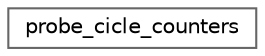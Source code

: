 digraph "Graphical Class Hierarchy"
{
 // LATEX_PDF_SIZE
  bgcolor="transparent";
  edge [fontname=Helvetica,fontsize=10,labelfontname=Helvetica,labelfontsize=10];
  node [fontname=Helvetica,fontsize=10,shape=box,height=0.2,width=0.4];
  rankdir="LR";
  Node0 [id="Node000000",label="probe_cicle_counters",height=0.2,width=0.4,color="grey40", fillcolor="white", style="filled",URL="$structprobe__cicle__counters.html",tooltip="Struct used for handling the number of probes detected and received to estimate the number of neighbo..."];
}
